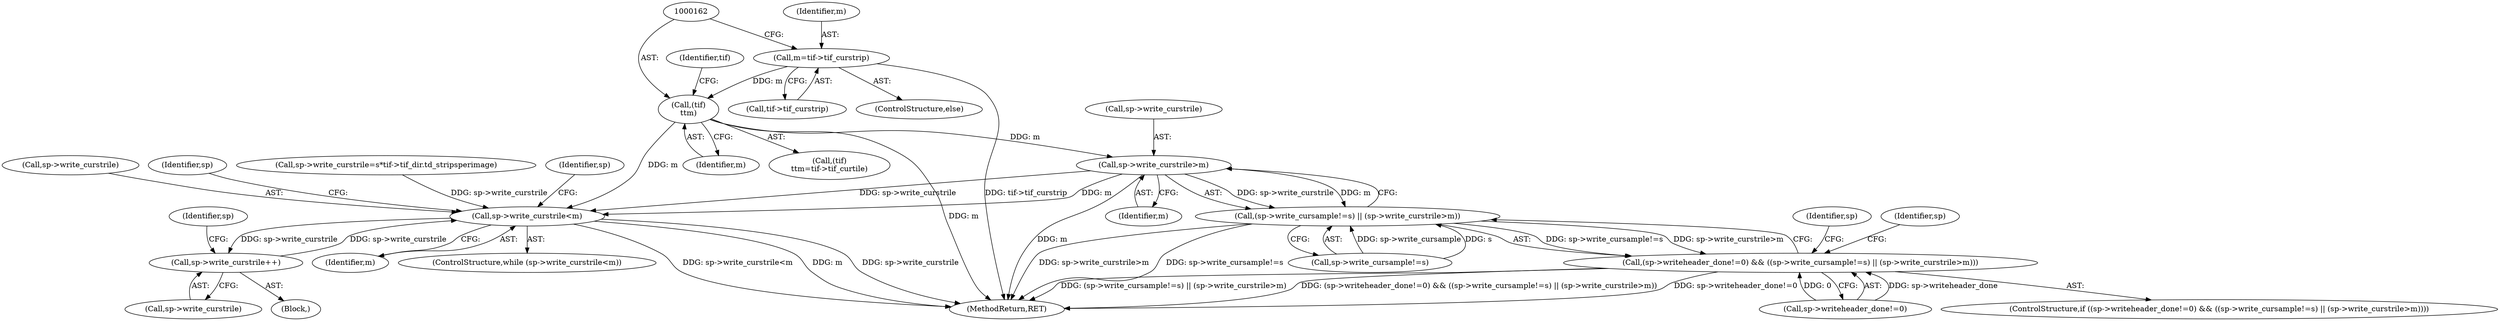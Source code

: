 digraph "0_libtiff_43bc256d8ae44b92d2734a3c5bc73957a4d7c1ec_0@API" {
"1000180" [label="(Call,sp->write_curstrile>m)"];
"1000161" [label="(Call,(tif)\n\t\tm)"];
"1000155" [label="(Call,m=tif->tif_curstrip)"];
"1000174" [label="(Call,(sp->write_cursample!=s) || (sp->write_curstrile>m))"];
"1000168" [label="(Call,(sp->writeheader_done!=0) && ((sp->write_cursample!=s) || (sp->write_curstrile>m)))"];
"1000319" [label="(Call,sp->write_curstrile<m)"];
"1000348" [label="(Call,sp->write_curstrile++)"];
"1000328" [label="(Identifier,sp)"];
"1000167" [label="(ControlStructure,if ((sp->writeheader_done!=0) && ((sp->write_cursample!=s) || (sp->write_curstrile>m))))"];
"1000163" [label="(Identifier,m)"];
"1000155" [label="(Call,m=tif->tif_curstrip)"];
"1000218" [label="(Call,sp->write_curstrile=s*tif->tif_dir.td_stripsperimage)"];
"1000321" [label="(Identifier,sp)"];
"1000323" [label="(Identifier,m)"];
"1000324" [label="(Block,)"];
"1000161" [label="(Call,(tif)\n\t\tm)"];
"1000318" [label="(ControlStructure,while (sp->write_curstrile<m))"];
"1000189" [label="(Identifier,sp)"];
"1000168" [label="(Call,(sp->writeheader_done!=0) && ((sp->write_cursample!=s) || (sp->write_curstrile>m)))"];
"1000349" [label="(Call,sp->write_curstrile)"];
"1000202" [label="(Identifier,sp)"];
"1000160" [label="(Call,(tif)\n\t\tm=tif->tif_curtile)"];
"1000181" [label="(Call,sp->write_curstrile)"];
"1000174" [label="(Call,(sp->write_cursample!=s) || (sp->write_curstrile>m))"];
"1000154" [label="(ControlStructure,else)"];
"1000184" [label="(Identifier,m)"];
"1000348" [label="(Call,sp->write_curstrile++)"];
"1000180" [label="(Call,sp->write_curstrile>m)"];
"1000354" [label="(Identifier,sp)"];
"1000156" [label="(Identifier,m)"];
"1000169" [label="(Call,sp->writeheader_done!=0)"];
"1000320" [label="(Call,sp->write_curstrile)"];
"1000165" [label="(Identifier,tif)"];
"1000359" [label="(MethodReturn,RET)"];
"1000175" [label="(Call,sp->write_cursample!=s)"];
"1000157" [label="(Call,tif->tif_curstrip)"];
"1000319" [label="(Call,sp->write_curstrile<m)"];
"1000180" -> "1000174"  [label="AST: "];
"1000180" -> "1000184"  [label="CFG: "];
"1000181" -> "1000180"  [label="AST: "];
"1000184" -> "1000180"  [label="AST: "];
"1000174" -> "1000180"  [label="CFG: "];
"1000180" -> "1000359"  [label="DDG: m"];
"1000180" -> "1000174"  [label="DDG: sp->write_curstrile"];
"1000180" -> "1000174"  [label="DDG: m"];
"1000161" -> "1000180"  [label="DDG: m"];
"1000180" -> "1000319"  [label="DDG: sp->write_curstrile"];
"1000180" -> "1000319"  [label="DDG: m"];
"1000161" -> "1000160"  [label="AST: "];
"1000161" -> "1000163"  [label="CFG: "];
"1000162" -> "1000161"  [label="AST: "];
"1000163" -> "1000161"  [label="AST: "];
"1000165" -> "1000161"  [label="CFG: "];
"1000161" -> "1000359"  [label="DDG: m"];
"1000155" -> "1000161"  [label="DDG: m"];
"1000161" -> "1000319"  [label="DDG: m"];
"1000155" -> "1000154"  [label="AST: "];
"1000155" -> "1000157"  [label="CFG: "];
"1000156" -> "1000155"  [label="AST: "];
"1000157" -> "1000155"  [label="AST: "];
"1000162" -> "1000155"  [label="CFG: "];
"1000155" -> "1000359"  [label="DDG: tif->tif_curstrip"];
"1000174" -> "1000168"  [label="AST: "];
"1000174" -> "1000175"  [label="CFG: "];
"1000175" -> "1000174"  [label="AST: "];
"1000168" -> "1000174"  [label="CFG: "];
"1000174" -> "1000359"  [label="DDG: sp->write_curstrile>m"];
"1000174" -> "1000359"  [label="DDG: sp->write_cursample!=s"];
"1000174" -> "1000168"  [label="DDG: sp->write_cursample!=s"];
"1000174" -> "1000168"  [label="DDG: sp->write_curstrile>m"];
"1000175" -> "1000174"  [label="DDG: sp->write_cursample"];
"1000175" -> "1000174"  [label="DDG: s"];
"1000168" -> "1000167"  [label="AST: "];
"1000168" -> "1000169"  [label="CFG: "];
"1000169" -> "1000168"  [label="AST: "];
"1000189" -> "1000168"  [label="CFG: "];
"1000202" -> "1000168"  [label="CFG: "];
"1000168" -> "1000359"  [label="DDG: (sp->writeheader_done!=0) && ((sp->write_cursample!=s) || (sp->write_curstrile>m))"];
"1000168" -> "1000359"  [label="DDG: sp->writeheader_done!=0"];
"1000168" -> "1000359"  [label="DDG: (sp->write_cursample!=s) || (sp->write_curstrile>m)"];
"1000169" -> "1000168"  [label="DDG: sp->writeheader_done"];
"1000169" -> "1000168"  [label="DDG: 0"];
"1000319" -> "1000318"  [label="AST: "];
"1000319" -> "1000323"  [label="CFG: "];
"1000320" -> "1000319"  [label="AST: "];
"1000323" -> "1000319"  [label="AST: "];
"1000328" -> "1000319"  [label="CFG: "];
"1000354" -> "1000319"  [label="CFG: "];
"1000319" -> "1000359"  [label="DDG: sp->write_curstrile<m"];
"1000319" -> "1000359"  [label="DDG: m"];
"1000319" -> "1000359"  [label="DDG: sp->write_curstrile"];
"1000348" -> "1000319"  [label="DDG: sp->write_curstrile"];
"1000218" -> "1000319"  [label="DDG: sp->write_curstrile"];
"1000319" -> "1000348"  [label="DDG: sp->write_curstrile"];
"1000348" -> "1000324"  [label="AST: "];
"1000348" -> "1000349"  [label="CFG: "];
"1000349" -> "1000348"  [label="AST: "];
"1000321" -> "1000348"  [label="CFG: "];
}
